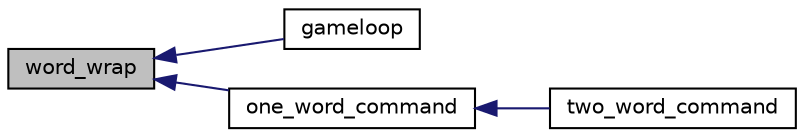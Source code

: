 digraph G
{
  edge [fontname="Helvetica",fontsize="10",labelfontname="Helvetica",labelfontsize="10"];
  node [fontname="Helvetica",fontsize="10",shape=record];
  rankdir="LR";
  Node1 [label="word_wrap",height=0.2,width=0.4,color="black", fillcolor="grey75", style="filled" fontcolor="black"];
  Node1 -> Node2 [dir="back",color="midnightblue",fontsize="10",style="solid"];
  Node2 [label="gameloop",height=0.2,width=0.4,color="black", fillcolor="white", style="filled",URL="$main_8cpp.html#a74fbbfe2f49cdfca36f03b640a91aef2",tooltip="The main gameloop."];
  Node1 -> Node3 [dir="back",color="midnightblue",fontsize="10",style="solid"];
  Node3 [label="one_word_command",height=0.2,width=0.4,color="black", fillcolor="white", style="filled",URL="$main_8cpp.html#a78152184f4ebdaba37bb689445028c31",tooltip="A method to handle one word commands."];
  Node3 -> Node4 [dir="back",color="midnightblue",fontsize="10",style="solid"];
  Node4 [label="two_word_command",height=0.2,width=0.4,color="black", fillcolor="white", style="filled",URL="$main_8cpp.html#a5671b7ea75581d5f7eb4a801d7c10919",tooltip="A method to handle two word commands."];
}
